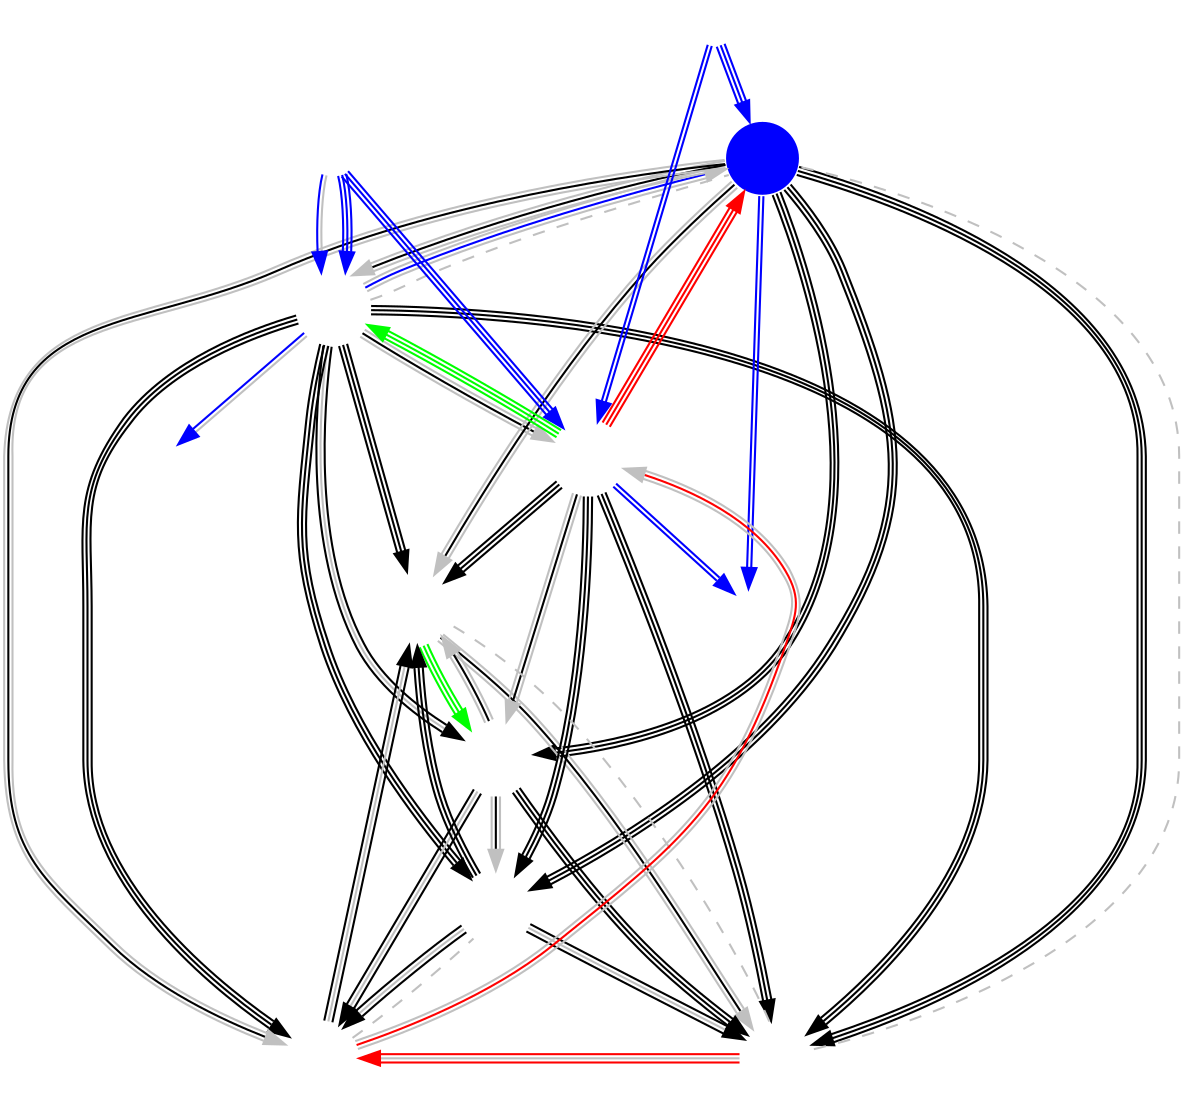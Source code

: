 digraph NA {
	node [shape=circle fixedsize=true width=.5 label="" color="white" margin=0.5];
	imagepath="logos/";
	T8	[image="team-8.png"];
	TS	[image="tempo-storm.png" style=filled fillcolor=blue];
	NVT	[image="naventic.png"];
	BST	[image="b-step.png"];
	GFE	[image="gale-force-esports.png"];
	NT	[image="no-tomorrow.png"];
	SSS	[image="superstars.png"];
	TF	[image="team-freedom.png"];

	/* Week 1 */
	TS	->	NVT			[ color="gray:black:gray" ]
	T8	->	NT			[ color="black:black:black" ]
	SSS	->	TF			[ color="black:gray:black" ]
	GFE	->	BST			[ color="gray:black:gray" ]
	T8	->	BST			[ color="black:gray:black" ]
	GFE	->	NVT			[ color="black:black:black" ]

	/* Week 2 */
	TS	->	TF			[ color="gray:black:gray" ]
	SSS	->	NT			[ color="black:gray:black" ]
	TS	->	BST			[ color="black:black:black" ]
	NVT	->	NT			[ color="gray:black:gray" /*constraint=false color=red*/ ]
	TF	->	GFE			[ constraint=false color="gray:red:gray" ]
	T8	->	SSS			[ color="black:black:black" ]

	/* Week 3 */
	BST	->	NT			[ color="black:black:black" ]
	GFE	->	SSS			[ color="black:black:black" ]
	TF	->	NVT			[ color="black:gray:black" ]
	TS	->	T8			[ color="gray:black:gray" /*color=red constraint=false*/ ]
	T8	->	GFE			[ color="gray:black:gray" /*color=red constraint=false*/ ]
	BST	->	TF			[ color="black:gray:black" ]

	/* Week 4 */
	TS	->	NT			[ color="black:black:black" ]
	SSS	->	NVT			[ color="black:black:black" ]
	BST	->	SSS			[ color="gray:black:gray" ]
	T8	->	NVT			[ color="black:black:black" ]
	GFE	->	TS			[ /*color="black:black:black"*/ color="red:red:red" constraint=false ]
	NT	->	TF			[ /*color="black:gray:black"*/ color="red:gray:red" constraint=false ]

	/* Week 5 */
	GFE	->	NT			[ color="black:black:black" ]
	BST	->	NVT			[ color="gray:black:gray" ]
	TS	->	SSS			[ color="black:black:black"  ]
	T8	->	TF			[ color="black:black:black" ]
	


	/*** Western Clash ***/
	node [ width="0.25" ]
/*
	TL	[image="liquid.png" style=filled fillcolor=blue ];
*/
	FNC	[image="fnatic.png"];
	DIG	[image="dignitas.png"];
	NOM	[image="nomia.png"]
	INF	[image="infamous.png"]

	/* Upper Bracket: Round 1 */
/*
	TL	->	NOM	[ color="blue:gray" ]
*/
	DIG	->	T8	[ color="blue:gray" ]
	TS	->	INF	[ color="blue:blue" ]
	FNC	->	GFE	[ color="blue:blue" ]

	/* Lower Bracket: Round 1 */
	T8	->	NOM	[ color="blue:gray" ]
	GFE	->	INF	[ color="blue:blue" ]
	
	/* Upper Bracket: Round 2 */
/*
	TL	->	DIG	[ color="blue:blue:blue" ]
*/
	FNC	->	TS	[ color="blue:blue:blue" ]

	/* Lower Bracket: Round 2 */
	T8	->	TS	[ color="gray:blue:gray" constraint=false ]
	DIG	->	GFE	[ color="blue:blue:blue" ]

	/* Upper Bracket: Round 3 */
/*
	FNC	->	TL	[ color="blue:gray:blue" constraint=false ]
*/

	/* Lower Bracket: Round 3 */
	DIG	->	T8	[ color="blue:blue:blue" ]

	/* Upper Bracket: Round 4 */
/*
	DIG	->	FNC	[ color="gray:blue:gray" constraint=false ]
*/

	/* Lower Bracket: Round 4 */
/*
	DIG	->	TL	[ color="gray:blue:gray" constraint=false ]
*/



	/* Week 6 */
	GFE	->	T8	[ color="green:green:green" ]
	NVT	->	BST	[ color="green:green:green" ]

	edge [ color="gray" dir="none" constraint="false" style="dashed"]

	TF	->	SSS
	NT	->	TS
	NT	->	NVT
	T8	->	TS

}
